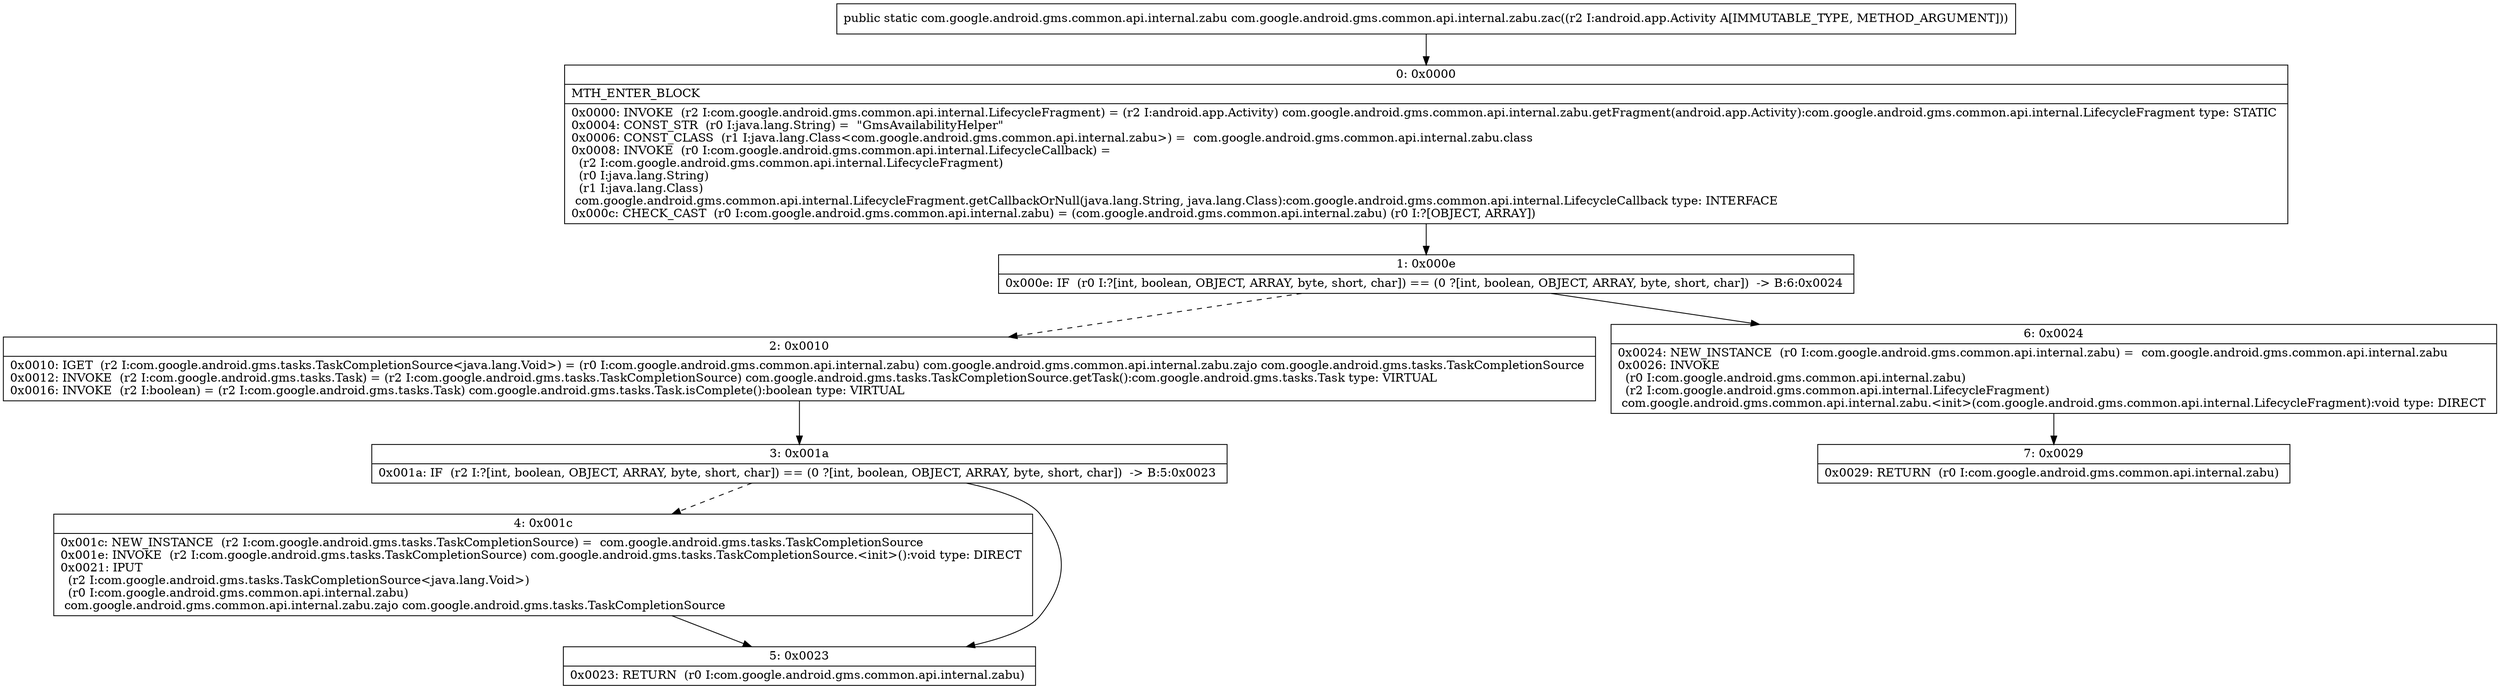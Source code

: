 digraph "CFG forcom.google.android.gms.common.api.internal.zabu.zac(Landroid\/app\/Activity;)Lcom\/google\/android\/gms\/common\/api\/internal\/zabu;" {
Node_0 [shape=record,label="{0\:\ 0x0000|MTH_ENTER_BLOCK\l|0x0000: INVOKE  (r2 I:com.google.android.gms.common.api.internal.LifecycleFragment) = (r2 I:android.app.Activity) com.google.android.gms.common.api.internal.zabu.getFragment(android.app.Activity):com.google.android.gms.common.api.internal.LifecycleFragment type: STATIC \l0x0004: CONST_STR  (r0 I:java.lang.String) =  \"GmsAvailabilityHelper\" \l0x0006: CONST_CLASS  (r1 I:java.lang.Class\<com.google.android.gms.common.api.internal.zabu\>) =  com.google.android.gms.common.api.internal.zabu.class \l0x0008: INVOKE  (r0 I:com.google.android.gms.common.api.internal.LifecycleCallback) = \l  (r2 I:com.google.android.gms.common.api.internal.LifecycleFragment)\l  (r0 I:java.lang.String)\l  (r1 I:java.lang.Class)\l com.google.android.gms.common.api.internal.LifecycleFragment.getCallbackOrNull(java.lang.String, java.lang.Class):com.google.android.gms.common.api.internal.LifecycleCallback type: INTERFACE \l0x000c: CHECK_CAST  (r0 I:com.google.android.gms.common.api.internal.zabu) = (com.google.android.gms.common.api.internal.zabu) (r0 I:?[OBJECT, ARRAY]) \l}"];
Node_1 [shape=record,label="{1\:\ 0x000e|0x000e: IF  (r0 I:?[int, boolean, OBJECT, ARRAY, byte, short, char]) == (0 ?[int, boolean, OBJECT, ARRAY, byte, short, char])  \-\> B:6:0x0024 \l}"];
Node_2 [shape=record,label="{2\:\ 0x0010|0x0010: IGET  (r2 I:com.google.android.gms.tasks.TaskCompletionSource\<java.lang.Void\>) = (r0 I:com.google.android.gms.common.api.internal.zabu) com.google.android.gms.common.api.internal.zabu.zajo com.google.android.gms.tasks.TaskCompletionSource \l0x0012: INVOKE  (r2 I:com.google.android.gms.tasks.Task) = (r2 I:com.google.android.gms.tasks.TaskCompletionSource) com.google.android.gms.tasks.TaskCompletionSource.getTask():com.google.android.gms.tasks.Task type: VIRTUAL \l0x0016: INVOKE  (r2 I:boolean) = (r2 I:com.google.android.gms.tasks.Task) com.google.android.gms.tasks.Task.isComplete():boolean type: VIRTUAL \l}"];
Node_3 [shape=record,label="{3\:\ 0x001a|0x001a: IF  (r2 I:?[int, boolean, OBJECT, ARRAY, byte, short, char]) == (0 ?[int, boolean, OBJECT, ARRAY, byte, short, char])  \-\> B:5:0x0023 \l}"];
Node_4 [shape=record,label="{4\:\ 0x001c|0x001c: NEW_INSTANCE  (r2 I:com.google.android.gms.tasks.TaskCompletionSource) =  com.google.android.gms.tasks.TaskCompletionSource \l0x001e: INVOKE  (r2 I:com.google.android.gms.tasks.TaskCompletionSource) com.google.android.gms.tasks.TaskCompletionSource.\<init\>():void type: DIRECT \l0x0021: IPUT  \l  (r2 I:com.google.android.gms.tasks.TaskCompletionSource\<java.lang.Void\>)\l  (r0 I:com.google.android.gms.common.api.internal.zabu)\l com.google.android.gms.common.api.internal.zabu.zajo com.google.android.gms.tasks.TaskCompletionSource \l}"];
Node_5 [shape=record,label="{5\:\ 0x0023|0x0023: RETURN  (r0 I:com.google.android.gms.common.api.internal.zabu) \l}"];
Node_6 [shape=record,label="{6\:\ 0x0024|0x0024: NEW_INSTANCE  (r0 I:com.google.android.gms.common.api.internal.zabu) =  com.google.android.gms.common.api.internal.zabu \l0x0026: INVOKE  \l  (r0 I:com.google.android.gms.common.api.internal.zabu)\l  (r2 I:com.google.android.gms.common.api.internal.LifecycleFragment)\l com.google.android.gms.common.api.internal.zabu.\<init\>(com.google.android.gms.common.api.internal.LifecycleFragment):void type: DIRECT \l}"];
Node_7 [shape=record,label="{7\:\ 0x0029|0x0029: RETURN  (r0 I:com.google.android.gms.common.api.internal.zabu) \l}"];
MethodNode[shape=record,label="{public static com.google.android.gms.common.api.internal.zabu com.google.android.gms.common.api.internal.zabu.zac((r2 I:android.app.Activity A[IMMUTABLE_TYPE, METHOD_ARGUMENT])) }"];
MethodNode -> Node_0;
Node_0 -> Node_1;
Node_1 -> Node_2[style=dashed];
Node_1 -> Node_6;
Node_2 -> Node_3;
Node_3 -> Node_4[style=dashed];
Node_3 -> Node_5;
Node_4 -> Node_5;
Node_6 -> Node_7;
}

